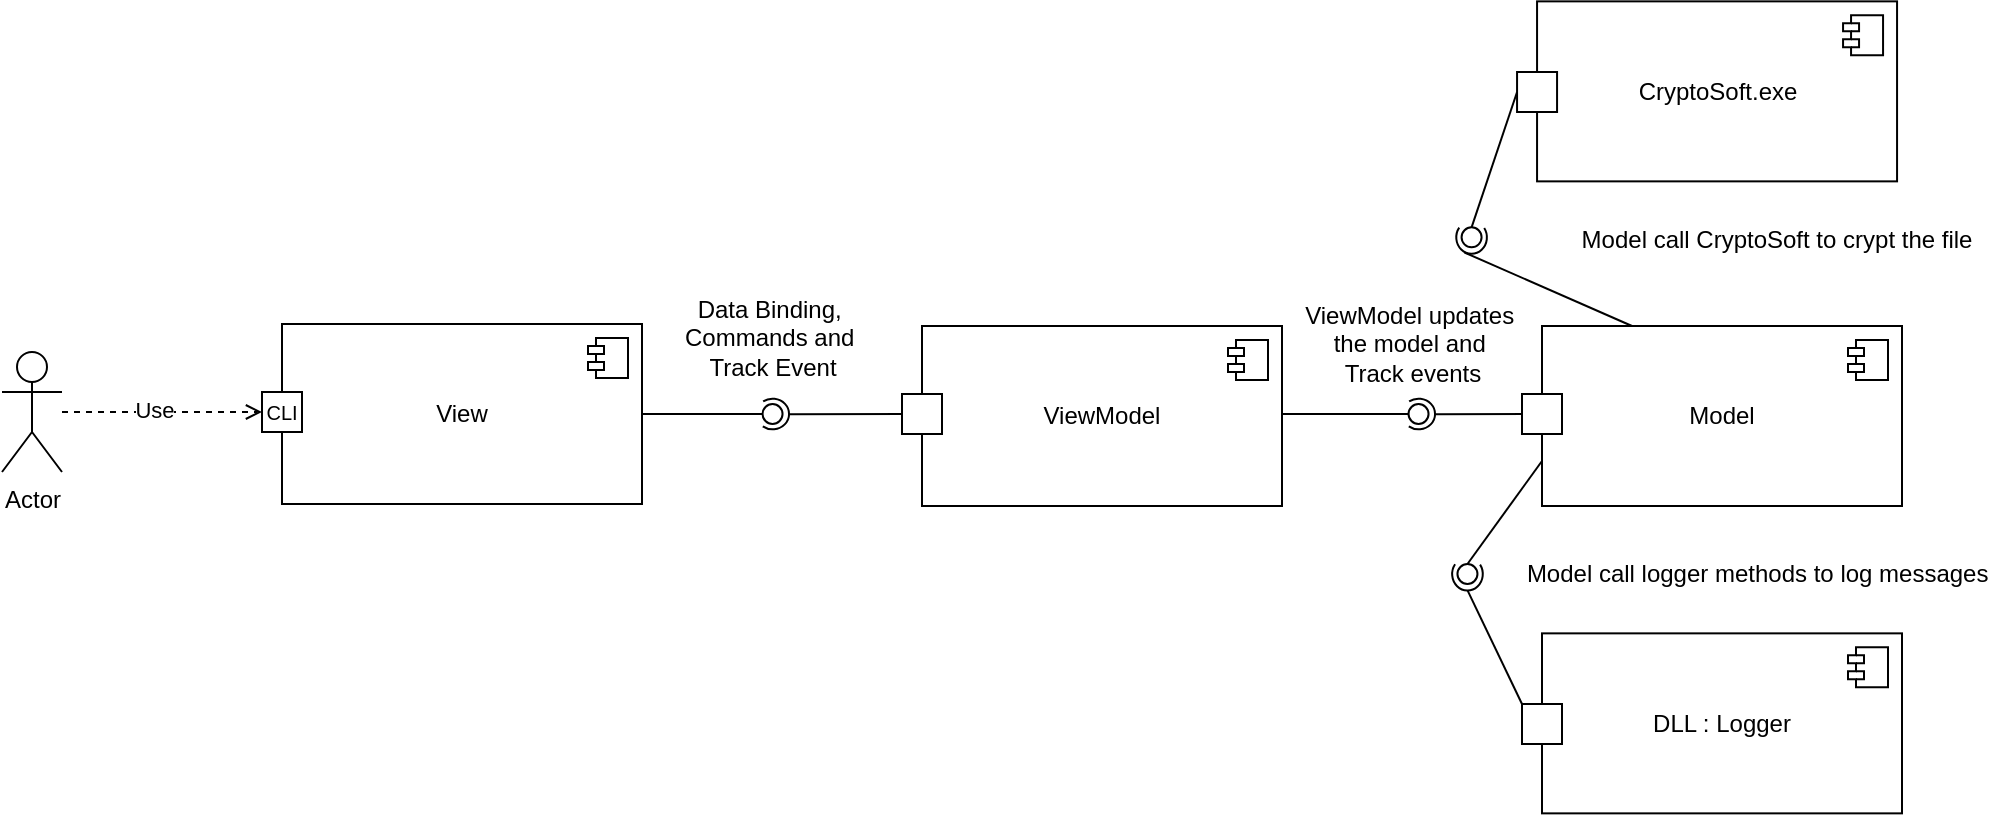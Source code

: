 <mxfile version="27.0.5">
  <diagram name="Page-1" id="gz-QfjbXlikXjazIlR9_">
    <mxGraphModel grid="0" page="0" gridSize="10" guides="1" tooltips="1" connect="1" arrows="1" fold="1" pageScale="1" pageWidth="827" pageHeight="1169" math="0" shadow="0">
      <root>
        <mxCell id="0" />
        <mxCell id="1" parent="0" />
        <mxCell id="FEoMIfNOsacfGY0lLskT-38" value="View" style="html=1;dropTarget=0;whiteSpace=wrap;" vertex="1" parent="1">
          <mxGeometry x="590" y="170" width="180" height="90" as="geometry" />
        </mxCell>
        <mxCell id="FEoMIfNOsacfGY0lLskT-39" value="" style="shape=module;jettyWidth=8;jettyHeight=4;" vertex="1" parent="FEoMIfNOsacfGY0lLskT-38">
          <mxGeometry x="1" width="20" height="20" relative="1" as="geometry">
            <mxPoint x="-27" y="7" as="offset" />
          </mxGeometry>
        </mxCell>
        <mxCell id="FEoMIfNOsacfGY0lLskT-40" value="ViewModel" style="html=1;dropTarget=0;whiteSpace=wrap;" vertex="1" parent="1">
          <mxGeometry x="910" y="171" width="180" height="90" as="geometry" />
        </mxCell>
        <mxCell id="FEoMIfNOsacfGY0lLskT-41" value="" style="shape=module;jettyWidth=8;jettyHeight=4;" vertex="1" parent="FEoMIfNOsacfGY0lLskT-40">
          <mxGeometry x="1" width="20" height="20" relative="1" as="geometry">
            <mxPoint x="-27" y="7" as="offset" />
          </mxGeometry>
        </mxCell>
        <mxCell id="FEoMIfNOsacfGY0lLskT-42" value="Model" style="html=1;dropTarget=0;whiteSpace=wrap;" vertex="1" parent="1">
          <mxGeometry x="1220" y="171" width="180" height="90" as="geometry" />
        </mxCell>
        <mxCell id="FEoMIfNOsacfGY0lLskT-43" value="" style="shape=module;jettyWidth=8;jettyHeight=4;" vertex="1" parent="FEoMIfNOsacfGY0lLskT-42">
          <mxGeometry x="1" width="20" height="20" relative="1" as="geometry">
            <mxPoint x="-27" y="7" as="offset" />
          </mxGeometry>
        </mxCell>
        <mxCell id="FEoMIfNOsacfGY0lLskT-44" value="DLL : Logger" style="html=1;dropTarget=0;whiteSpace=wrap;" vertex="1" parent="1">
          <mxGeometry x="1220" y="324.68" width="180" height="90" as="geometry" />
        </mxCell>
        <mxCell id="FEoMIfNOsacfGY0lLskT-45" value="" style="shape=module;jettyWidth=8;jettyHeight=4;" vertex="1" parent="FEoMIfNOsacfGY0lLskT-44">
          <mxGeometry x="1" width="20" height="20" relative="1" as="geometry">
            <mxPoint x="-27" y="7" as="offset" />
          </mxGeometry>
        </mxCell>
        <mxCell id="FEoMIfNOsacfGY0lLskT-46" value="Actor" style="shape=umlActor;verticalLabelPosition=bottom;verticalAlign=top;html=1;outlineConnect=0;" vertex="1" parent="1">
          <mxGeometry x="450" y="184" width="30" height="60" as="geometry" />
        </mxCell>
        <mxCell id="FEoMIfNOsacfGY0lLskT-47" value="" style="whiteSpace=wrap;html=1;aspect=fixed;" vertex="1" parent="1">
          <mxGeometry x="580" y="204" width="20" height="20" as="geometry" />
        </mxCell>
        <mxCell id="FEoMIfNOsacfGY0lLskT-48" value="&lt;font style=&quot;font-size: 10px;&quot;&gt;CLI&lt;/font&gt;" style="text;html=1;align=center;verticalAlign=middle;whiteSpace=wrap;rounded=0;" vertex="1" parent="1">
          <mxGeometry x="560" y="199" width="60" height="30" as="geometry" />
        </mxCell>
        <mxCell id="FEoMIfNOsacfGY0lLskT-49" value="" style="endArrow=open;html=1;rounded=0;entryX=0;entryY=0.5;entryDx=0;entryDy=0;endFill=0;dashed=1;" edge="1" parent="1" source="FEoMIfNOsacfGY0lLskT-46" target="FEoMIfNOsacfGY0lLskT-47">
          <mxGeometry width="50" height="50" relative="1" as="geometry">
            <mxPoint x="570" y="390" as="sourcePoint" />
            <mxPoint x="620" y="340" as="targetPoint" />
            <Array as="points" />
          </mxGeometry>
        </mxCell>
        <mxCell id="FEoMIfNOsacfGY0lLskT-50" value="Use" style="edgeLabel;html=1;align=center;verticalAlign=middle;resizable=0;points=[];" connectable="0" vertex="1" parent="FEoMIfNOsacfGY0lLskT-49">
          <mxGeometry x="-0.091" y="1" relative="1" as="geometry">
            <mxPoint as="offset" />
          </mxGeometry>
        </mxCell>
        <mxCell id="7iOw_5FngOYFJy2I7HHK-38" value="" style="whiteSpace=wrap;html=1;aspect=fixed;" vertex="1" parent="1">
          <mxGeometry x="900" y="205" width="20" height="20" as="geometry" />
        </mxCell>
        <mxCell id="FEoMIfNOsacfGY0lLskT-51" value="" style="endArrow=none;html=1;rounded=0;exitX=1;exitY=0.5;exitDx=0;exitDy=0;entryX=0;entryY=0.5;entryDx=0;entryDy=0;" edge="1" parent="1" source="FEoMIfNOsacfGY0lLskT-38" target="FEoMIfNOsacfGY0lLskT-52">
          <mxGeometry width="50" height="50" relative="1" as="geometry">
            <mxPoint x="790" y="330" as="sourcePoint" />
            <mxPoint x="830" y="214" as="targetPoint" />
          </mxGeometry>
        </mxCell>
        <mxCell id="FEoMIfNOsacfGY0lLskT-52" value="" style="ellipse;whiteSpace=wrap;html=1;aspect=fixed;" vertex="1" parent="1">
          <mxGeometry x="830.27" y="210" width="10" height="10" as="geometry" />
        </mxCell>
        <mxCell id="FEoMIfNOsacfGY0lLskT-53" value="" style="endArrow=none;html=1;rounded=0;exitX=0.01;exitY=0.493;exitDx=0;exitDy=0;entryX=0;entryY=0.5;entryDx=0;entryDy=0;exitPerimeter=0;" edge="1" parent="1" source="FEoMIfNOsacfGY0lLskT-54" target="7iOw_5FngOYFJy2I7HHK-38">
          <mxGeometry width="50" height="50" relative="1" as="geometry">
            <mxPoint x="850" y="213.91" as="sourcePoint" />
            <mxPoint x="890" y="213.91" as="targetPoint" />
          </mxGeometry>
        </mxCell>
        <mxCell id="FEoMIfNOsacfGY0lLskT-54" value="" style="verticalLabelPosition=bottom;verticalAlign=top;html=1;shape=mxgraph.basic.arc;startAngle=0.404;endAngle=0.1;rotation=-180;" vertex="1" parent="1">
          <mxGeometry x="827" y="207.34" width="16.53" height="15.32" as="geometry" />
        </mxCell>
        <mxCell id="7iOw_5FngOYFJy2I7HHK-42" value="Data Binding,&amp;nbsp;&lt;div&gt;Commands and&amp;nbsp;&lt;/div&gt;&lt;div&gt;Track Event&lt;/div&gt;" style="text;html=1;align=center;verticalAlign=middle;resizable=0;points=[];autosize=1;strokeColor=none;fillColor=none;" vertex="1" parent="1">
          <mxGeometry x="780.27" y="147.34" width="110" height="60" as="geometry" />
        </mxCell>
        <mxCell id="7iOw_5FngOYFJy2I7HHK-43" value="ViewModel updates&amp;nbsp;&lt;div&gt;the model and&amp;nbsp;&lt;/div&gt;&lt;div&gt;Track events&lt;/div&gt;" style="text;html=1;align=center;verticalAlign=middle;resizable=0;points=[];autosize=1;strokeColor=none;fillColor=none;" vertex="1" parent="1">
          <mxGeometry x="1090" y="150" width="130" height="60" as="geometry" />
        </mxCell>
        <mxCell id="7iOw_5FngOYFJy2I7HHK-49" value="" style="ellipse;whiteSpace=wrap;html=1;aspect=fixed;" vertex="1" parent="1">
          <mxGeometry x="1153.27" y="210" width="10" height="10" as="geometry" />
        </mxCell>
        <mxCell id="7iOw_5FngOYFJy2I7HHK-50" value="" style="endArrow=none;html=1;rounded=0;exitX=0.01;exitY=0.493;exitDx=0;exitDy=0;entryX=0;entryY=0.5;entryDx=0;entryDy=0;exitPerimeter=0;" edge="1" parent="1" source="7iOw_5FngOYFJy2I7HHK-51">
          <mxGeometry width="50" height="50" relative="1" as="geometry">
            <mxPoint x="1170" y="214.91" as="sourcePoint" />
            <mxPoint x="1220" y="215" as="targetPoint" />
          </mxGeometry>
        </mxCell>
        <mxCell id="7iOw_5FngOYFJy2I7HHK-51" value="" style="verticalLabelPosition=bottom;verticalAlign=top;html=1;shape=mxgraph.basic.arc;startAngle=0.404;endAngle=0.1;rotation=-180;" vertex="1" parent="1">
          <mxGeometry x="1150" y="207.34" width="16.53" height="15.32" as="geometry" />
        </mxCell>
        <mxCell id="7iOw_5FngOYFJy2I7HHK-52" value="" style="endArrow=none;html=1;rounded=0;exitX=1;exitY=0.5;exitDx=0;exitDy=0;entryX=0;entryY=0.5;entryDx=0;entryDy=0;" edge="1" parent="1" target="7iOw_5FngOYFJy2I7HHK-49">
          <mxGeometry width="50" height="50" relative="1" as="geometry">
            <mxPoint x="1090" y="215" as="sourcePoint" />
            <mxPoint x="1230" y="224" as="targetPoint" />
          </mxGeometry>
        </mxCell>
        <mxCell id="FEoMIfNOsacfGY0lLskT-60" value="" style="endArrow=none;html=1;rounded=0;exitX=1;exitY=0.5;exitDx=0;exitDy=0;entryX=0;entryY=0.75;entryDx=0;entryDy=0;" edge="1" parent="1" source="7iOw_5FngOYFJy2I7HHK-54" target="FEoMIfNOsacfGY0lLskT-42">
          <mxGeometry width="50" height="50" relative="1" as="geometry">
            <mxPoint x="1161.954" y="340" as="sourcePoint" />
            <mxPoint x="1220" y="215" as="targetPoint" />
          </mxGeometry>
        </mxCell>
        <mxCell id="7iOw_5FngOYFJy2I7HHK-58" style="rounded=0;orthogonalLoop=1;jettySize=auto;html=1;exitX=0;exitY=0.5;exitDx=0;exitDy=0;entryX=0;entryY=0.5;entryDx=0;entryDy=0;endArrow=none;startFill=0;" edge="1" parent="1" source="7iOw_5FngOYFJy2I7HHK-61" target="FEoMIfNOsacfGY0lLskT-44">
          <mxGeometry relative="1" as="geometry" />
        </mxCell>
        <mxCell id="7iOw_5FngOYFJy2I7HHK-54" value="" style="ellipse;whiteSpace=wrap;html=1;aspect=fixed;rotation=-90;" vertex="1" parent="1">
          <mxGeometry x="1177.73" y="290" width="10" height="10" as="geometry" />
        </mxCell>
        <mxCell id="7iOw_5FngOYFJy2I7HHK-56" value="" style="verticalLabelPosition=bottom;verticalAlign=top;html=1;shape=mxgraph.basic.arc;startAngle=0.404;endAngle=0.1;rotation=-90;" vertex="1" parent="1">
          <mxGeometry x="1174.47" y="287.34" width="16.53" height="15.32" as="geometry" />
        </mxCell>
        <mxCell id="FEoMIfNOsacfGY0lLskT-62" value="Model call logger methods to log messages&amp;nbsp;" style="text;html=1;align=center;verticalAlign=middle;resizable=0;points=[];autosize=1;strokeColor=none;fillColor=none;" vertex="1" parent="1">
          <mxGeometry x="1203" y="282" width="252" height="26" as="geometry" />
        </mxCell>
        <mxCell id="7iOw_5FngOYFJy2I7HHK-57" value="" style="whiteSpace=wrap;html=1;aspect=fixed;" vertex="1" parent="1">
          <mxGeometry x="1210" y="205" width="20" height="20" as="geometry" />
        </mxCell>
        <mxCell id="7iOw_5FngOYFJy2I7HHK-62" value="" style="rounded=0;orthogonalLoop=1;jettySize=auto;html=1;exitX=0.004;exitY=0.502;exitDx=0;exitDy=0;entryX=0;entryY=0;entryDx=0;entryDy=0;endArrow=none;startFill=0;exitPerimeter=0;" edge="1" parent="1" source="7iOw_5FngOYFJy2I7HHK-56" target="7iOw_5FngOYFJy2I7HHK-61">
          <mxGeometry relative="1" as="geometry">
            <mxPoint x="1183" y="300" as="sourcePoint" />
            <mxPoint x="1220" y="370" as="targetPoint" />
          </mxGeometry>
        </mxCell>
        <mxCell id="7iOw_5FngOYFJy2I7HHK-61" value="" style="whiteSpace=wrap;html=1;aspect=fixed;" vertex="1" parent="1">
          <mxGeometry x="1210" y="360" width="20" height="20" as="geometry" />
        </mxCell>
        <mxCell id="PVhSLUXcIGaHU8hDPBPC-1" value="CryptoSoft.exe" style="html=1;dropTarget=0;whiteSpace=wrap;" vertex="1" parent="1">
          <mxGeometry x="1217.53" y="8.68" width="180" height="90" as="geometry" />
        </mxCell>
        <mxCell id="PVhSLUXcIGaHU8hDPBPC-2" value="" style="shape=module;jettyWidth=8;jettyHeight=4;" vertex="1" parent="PVhSLUXcIGaHU8hDPBPC-1">
          <mxGeometry x="1" width="20" height="20" relative="1" as="geometry">
            <mxPoint x="-27" y="7" as="offset" />
          </mxGeometry>
        </mxCell>
        <mxCell id="PVhSLUXcIGaHU8hDPBPC-3" value="" style="endArrow=none;html=1;rounded=0;exitX=0.04;exitY=0.269;exitDx=0;exitDy=0;entryX=0.25;entryY=0;entryDx=0;entryDy=0;exitPerimeter=0;" edge="1" parent="1" source="PVhSLUXcIGaHU8hDPBPC-6" target="FEoMIfNOsacfGY0lLskT-42">
          <mxGeometry width="50" height="50" relative="1" as="geometry">
            <mxPoint x="1144.954" y="139" as="sourcePoint" />
            <mxPoint x="1203" y="38" as="targetPoint" />
          </mxGeometry>
        </mxCell>
        <mxCell id="PVhSLUXcIGaHU8hDPBPC-4" style="rounded=0;orthogonalLoop=1;jettySize=auto;html=1;exitX=0;exitY=0.5;exitDx=0;exitDy=0;entryX=0;entryY=0.5;entryDx=0;entryDy=0;endArrow=none;startFill=0;" edge="1" parent="1" source="PVhSLUXcIGaHU8hDPBPC-9" target="PVhSLUXcIGaHU8hDPBPC-1">
          <mxGeometry relative="1" as="geometry" />
        </mxCell>
        <mxCell id="PVhSLUXcIGaHU8hDPBPC-5" value="" style="ellipse;whiteSpace=wrap;html=1;aspect=fixed;rotation=-90;" vertex="1" parent="1">
          <mxGeometry x="1179.79" y="121.66" width="10" height="10" as="geometry" />
        </mxCell>
        <mxCell id="PVhSLUXcIGaHU8hDPBPC-6" value="" style="verticalLabelPosition=bottom;verticalAlign=top;html=1;shape=mxgraph.basic.arc;startAngle=0.404;endAngle=0.1;rotation=-90;" vertex="1" parent="1">
          <mxGeometry x="1176.53" y="119.0" width="16.53" height="15.32" as="geometry" />
        </mxCell>
        <mxCell id="PVhSLUXcIGaHU8hDPBPC-7" value="Model call CryptoSoft to crypt the file" style="text;html=1;align=center;verticalAlign=middle;resizable=0;points=[];autosize=1;strokeColor=none;fillColor=none;" vertex="1" parent="1">
          <mxGeometry x="1230" y="115" width="213" height="26" as="geometry" />
        </mxCell>
        <mxCell id="PVhSLUXcIGaHU8hDPBPC-8" value="" style="rounded=0;orthogonalLoop=1;jettySize=auto;html=1;exitX=1;exitY=0.5;exitDx=0;exitDy=0;entryX=0;entryY=0.5;entryDx=0;entryDy=0;endArrow=none;startFill=0;" edge="1" parent="1" source="PVhSLUXcIGaHU8hDPBPC-5" target="PVhSLUXcIGaHU8hDPBPC-9">
          <mxGeometry relative="1" as="geometry">
            <mxPoint x="1180.53" y="-16" as="sourcePoint" />
            <mxPoint x="1217.53" y="54" as="targetPoint" />
          </mxGeometry>
        </mxCell>
        <mxCell id="PVhSLUXcIGaHU8hDPBPC-9" value="" style="whiteSpace=wrap;html=1;aspect=fixed;" vertex="1" parent="1">
          <mxGeometry x="1207.53" y="44" width="20" height="20" as="geometry" />
        </mxCell>
      </root>
    </mxGraphModel>
  </diagram>
</mxfile>
